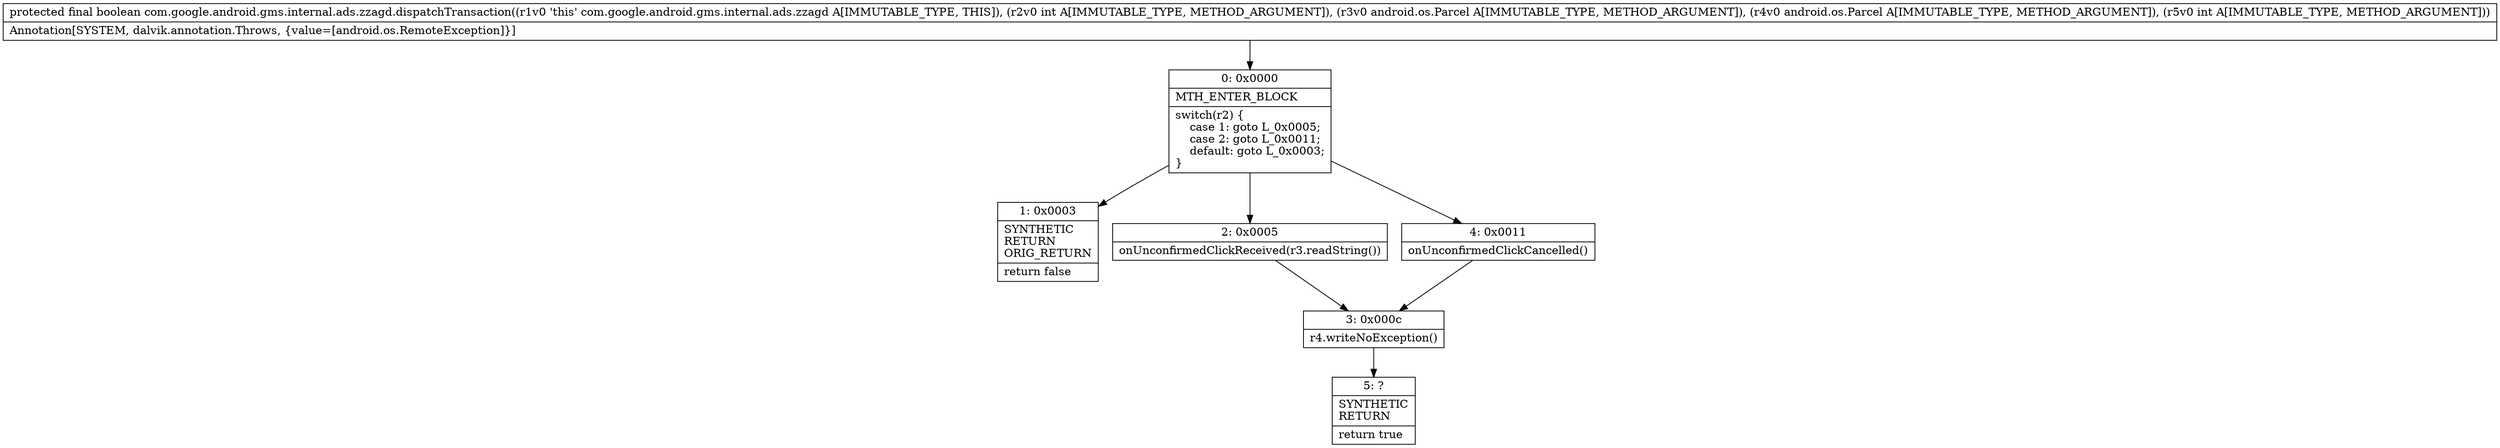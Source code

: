 digraph "CFG forcom.google.android.gms.internal.ads.zzagd.dispatchTransaction(ILandroid\/os\/Parcel;Landroid\/os\/Parcel;I)Z" {
Node_0 [shape=record,label="{0\:\ 0x0000|MTH_ENTER_BLOCK\l|switch(r2) \{\l    case 1: goto L_0x0005;\l    case 2: goto L_0x0011;\l    default: goto L_0x0003;\l\}\l}"];
Node_1 [shape=record,label="{1\:\ 0x0003|SYNTHETIC\lRETURN\lORIG_RETURN\l|return false\l}"];
Node_2 [shape=record,label="{2\:\ 0x0005|onUnconfirmedClickReceived(r3.readString())\l}"];
Node_3 [shape=record,label="{3\:\ 0x000c|r4.writeNoException()\l}"];
Node_4 [shape=record,label="{4\:\ 0x0011|onUnconfirmedClickCancelled()\l}"];
Node_5 [shape=record,label="{5\:\ ?|SYNTHETIC\lRETURN\l|return true\l}"];
MethodNode[shape=record,label="{protected final boolean com.google.android.gms.internal.ads.zzagd.dispatchTransaction((r1v0 'this' com.google.android.gms.internal.ads.zzagd A[IMMUTABLE_TYPE, THIS]), (r2v0 int A[IMMUTABLE_TYPE, METHOD_ARGUMENT]), (r3v0 android.os.Parcel A[IMMUTABLE_TYPE, METHOD_ARGUMENT]), (r4v0 android.os.Parcel A[IMMUTABLE_TYPE, METHOD_ARGUMENT]), (r5v0 int A[IMMUTABLE_TYPE, METHOD_ARGUMENT]))  | Annotation[SYSTEM, dalvik.annotation.Throws, \{value=[android.os.RemoteException]\}]\l}"];
MethodNode -> Node_0;
Node_0 -> Node_1;
Node_0 -> Node_2;
Node_0 -> Node_4;
Node_2 -> Node_3;
Node_3 -> Node_5;
Node_4 -> Node_3;
}

